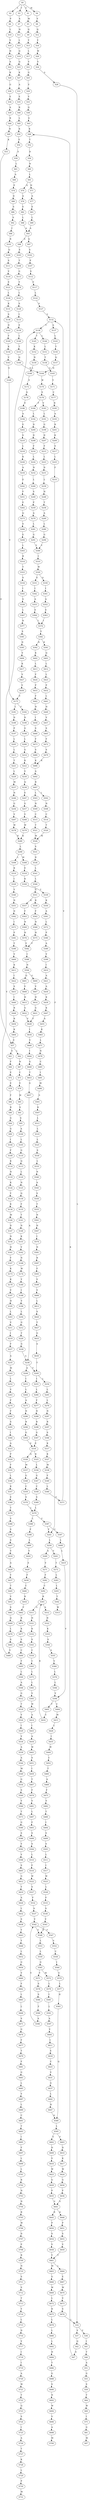 strict digraph  {
	S0 -> S1 [ label = V ];
	S0 -> S2 [ label = L ];
	S0 -> S3 [ label = T ];
	S0 -> S4 [ label = M ];
	S1 -> S5 [ label = M ];
	S2 -> S6 [ label = P ];
	S3 -> S7 [ label = A ];
	S4 -> S8 [ label = V ];
	S5 -> S9 [ label = Q ];
	S6 -> S10 [ label = L ];
	S7 -> S11 [ label = N ];
	S8 -> S12 [ label = Q ];
	S9 -> S13 [ label = Y ];
	S10 -> S14 [ label = V ];
	S11 -> S15 [ label = L ];
	S12 -> S16 [ label = Y ];
	S13 -> S17 [ label = L ];
	S14 -> S18 [ label = H ];
	S15 -> S19 [ label = Q ];
	S16 -> S20 [ label = W ];
	S17 -> S21 [ label = V ];
	S18 -> S22 [ label = A ];
	S19 -> S23 [ label = Q ];
	S20 -> S24 [ label = V ];
	S21 -> S25 [ label = G ];
	S22 -> S26 [ label = K ];
	S23 -> S27 [ label = K ];
	S24 -> S28 [ label = S ];
	S25 -> S29 [ label = V ];
	S26 -> S30 [ label = G ];
	S27 -> S31 [ label = A ];
	S28 -> S32 [ label = L ];
	S29 -> S33 [ label = V ];
	S30 -> S34 [ label = E ];
	S31 -> S35 [ label = E ];
	S32 -> S36 [ label = F ];
	S32 -> S37 [ label = V ];
	S33 -> S38 [ label = Q ];
	S34 -> S39 [ label = A ];
	S35 -> S40 [ label = R ];
	S36 -> S41 [ label = I ];
	S37 -> S42 [ label = Q ];
	S38 -> S43 [ label = G ];
	S39 -> S44 [ label = R ];
	S40 -> S45 [ label = L ];
	S41 -> S46 [ label = T ];
	S42 -> S47 [ label = G ];
	S43 -> S48 [ label = K ];
	S44 -> S49 [ label = R ];
	S45 -> S50 [ label = K ];
	S46 -> S51 [ label = A ];
	S47 -> S48 [ label = K ];
	S48 -> S52 [ label = T ];
	S49 -> S53 [ label = K ];
	S50 -> S54 [ label = E ];
	S51 -> S55 [ label = G ];
	S52 -> S56 [ label = D ];
	S53 -> S57 [ label = E ];
	S54 -> S58 [ label = E ];
	S55 -> S59 [ label = S ];
	S56 -> S60 [ label = N ];
	S57 -> S61 [ label = E ];
	S57 -> S62 [ label = L ];
	S58 -> S63 [ label = L ];
	S59 -> S64 [ label = T ];
	S60 -> S65 [ label = L ];
	S61 -> S66 [ label = F ];
	S62 -> S67 [ label = N ];
	S63 -> S68 [ label = A ];
	S64 -> S69 [ label = W ];
	S65 -> S70 [ label = Q ];
	S65 -> S71 [ label = H ];
	S66 -> S72 [ label = E ];
	S67 -> S73 [ label = C ];
	S68 -> S74 [ label = E ];
	S69 -> S75 [ label = I ];
	S70 -> S76 [ label = A ];
	S71 -> S77 [ label = A ];
	S72 -> S78 [ label = E ];
	S73 -> S79 [ label = V ];
	S74 -> S80 [ label = D ];
	S75 -> S81 [ label = G ];
	S76 -> S82 [ label = E ];
	S77 -> S83 [ label = E ];
	S78 -> S84 [ label = F ];
	S79 -> S85 [ label = M ];
	S80 -> S86 [ label = S ];
	S81 -> S87 [ label = M ];
	S82 -> S88 [ label = L ];
	S83 -> S89 [ label = L ];
	S84 -> S90 [ label = R ];
	S85 -> S91 [ label = S ];
	S86 -> S92 [ label = S ];
	S88 -> S93 [ label = A ];
	S89 -> S93 [ label = A ];
	S90 -> S94 [ label = G ];
	S91 -> S95 [ label = S ];
	S92 -> S96 [ label = I ];
	S93 -> S97 [ label = Q ];
	S93 -> S98 [ label = S ];
	S94 -> S99 [ label = G ];
	S95 -> S100 [ label = A ];
	S96 -> S101 [ label = R ];
	S97 -> S102 [ label = S ];
	S98 -> S103 [ label = S ];
	S99 -> S104 [ label = I ];
	S100 -> S105 [ label = L ];
	S101 -> S106 [ label = Q ];
	S102 -> S107 [ label = P ];
	S103 -> S108 [ label = T ];
	S104 -> S109 [ label = F ];
	S105 -> S110 [ label = G ];
	S106 -> S111 [ label = S ];
	S107 -> S112 [ label = S ];
	S108 -> S113 [ label = G ];
	S109 -> S114 [ label = K ];
	S110 -> S115 [ label = Q ];
	S111 -> S116 [ label = V ];
	S112 -> S117 [ label = F ];
	S113 -> S118 [ label = Y ];
	S114 -> S119 [ label = N ];
	S115 -> S120 [ label = L ];
	S116 -> S121 [ label = E ];
	S117 -> S122 [ label = L ];
	S118 -> S123 [ label = L ];
	S119 -> S124 [ label = K ];
	S120 -> S125 [ label = N ];
	S121 -> S126 [ label = L ];
	S122 -> S127 [ label = S ];
	S123 -> S128 [ label = S ];
	S124 -> S129 [ label = Y ];
	S125 -> S130 [ label = Q ];
	S126 -> S131 [ label = K ];
	S127 -> S132 [ label = V ];
	S128 -> S133 [ label = I ];
	S129 -> S134 [ label = K ];
	S130 -> S135 [ label = F ];
	S131 -> S136 [ label = S ];
	S132 -> S137 [ label = A ];
	S132 -> S138 [ label = V ];
	S133 -> S139 [ label = E ];
	S134 -> S140 [ label = M ];
	S135 -> S141 [ label = T ];
	S136 -> S142 [ label = D ];
	S137 -> S143 [ label = L ];
	S138 -> S144 [ label = L ];
	S138 -> S145 [ label = T ];
	S139 -> S146 [ label = L ];
	S140 -> S147 [ label = D ];
	S141 -> S148 [ label = N ];
	S142 -> S149 [ label = F ];
	S143 -> S150 [ label = T ];
	S144 -> S151 [ label = L ];
	S145 -> S152 [ label = K ];
	S146 -> S153 [ label = T ];
	S147 -> S154 [ label = N ];
	S148 -> S155 [ label = K ];
	S149 -> S156 [ label = K ];
	S150 -> S157 [ label = Q ];
	S151 -> S158 [ label = T ];
	S152 -> S159 [ label = N ];
	S153 -> S160 [ label = Q ];
	S154 -> S161 [ label = H ];
	S155 -> S162 [ label = V ];
	S156 -> S163 [ label = V ];
	S157 -> S164 [ label = N ];
	S158 -> S165 [ label = G ];
	S159 -> S166 [ label = L ];
	S160 -> S164 [ label = N ];
	S161 -> S167 [ label = F ];
	S162 -> S168 [ label = N ];
	S163 -> S169 [ label = V ];
	S164 -> S170 [ label = W ];
	S165 -> S171 [ label = Y ];
	S166 -> S172 [ label = E ];
	S167 -> S173 [ label = K ];
	S168 -> S174 [ label = W ];
	S169 -> S175 [ label = V ];
	S170 -> S176 [ label = S ];
	S171 -> S177 [ label = C ];
	S172 -> S178 [ label = Q ];
	S173 -> S179 [ label = K ];
	S174 -> S180 [ label = Y ];
	S175 -> S181 [ label = L ];
	S175 -> S182 [ label = F ];
	S176 -> S183 [ label = V ];
	S176 -> S184 [ label = F ];
	S177 -> S185 [ label = R ];
	S178 -> S186 [ label = E ];
	S179 -> S187 [ label = V ];
	S180 -> S188 [ label = I ];
	S181 -> S189 [ label = D ];
	S182 -> S190 [ label = D ];
	S183 -> S191 [ label = L ];
	S184 -> S192 [ label = L ];
	S185 -> S193 [ label = A ];
	S186 -> S194 [ label = A ];
	S187 -> S195 [ label = H ];
	S188 -> S196 [ label = V ];
	S189 -> S197 [ label = P ];
	S190 -> S198 [ label = G ];
	S191 -> S199 [ label = G ];
	S192 -> S200 [ label = D ];
	S193 -> S201 [ label = R ];
	S194 -> S202 [ label = E ];
	S195 -> S203 [ label = L ];
	S196 -> S204 [ label = L ];
	S197 -> S205 [ label = L ];
	S198 -> S206 [ label = L ];
	S199 -> S207 [ label = D ];
	S200 -> S208 [ label = D ];
	S201 -> S209 [ label = K ];
	S202 -> S210 [ label = S ];
	S203 -> S211 [ label = V ];
	S204 -> S212 [ label = G ];
	S205 -> S213 [ label = L ];
	S206 -> S214 [ label = G ];
	S207 -> S215 [ label = F ];
	S208 -> S216 [ label = F ];
	S209 -> S217 [ label = S ];
	S210 -> S218 [ label = L ];
	S211 -> S219 [ label = I ];
	S212 -> S220 [ label = T ];
	S213 -> S221 [ label = T ];
	S214 -> S222 [ label = K ];
	S215 -> S223 [ label = L ];
	S216 -> S224 [ label = L ];
	S217 -> S225 [ label = L ];
	S218 -> S226 [ label = K ];
	S219 -> S227 [ label = F ];
	S220 -> S228 [ label = G ];
	S221 -> S229 [ label = L ];
	S222 -> S230 [ label = V ];
	S223 -> S231 [ label = D ];
	S224 -> S232 [ label = N ];
	S225 -> S233 [ label = F ];
	S226 -> S234 [ label = A ];
	S227 -> S235 [ label = A ];
	S228 -> S236 [ label = A ];
	S229 -> S237 [ label = M ];
	S230 -> S238 [ label = Q ];
	S231 -> S239 [ label = L ];
	S232 -> S240 [ label = L ];
	S233 -> S241 [ label = F ];
	S234 -> S242 [ label = E ];
	S235 -> S243 [ label = M ];
	S236 -> S244 [ label = A ];
	S236 -> S245 [ label = T ];
	S237 -> S246 [ label = N ];
	S238 -> S247 [ label = E ];
	S239 -> S248 [ label = H ];
	S240 -> S249 [ label = S ];
	S241 -> S250 [ label = L ];
	S242 -> S251 [ label = F ];
	S243 -> S252 [ label = L ];
	S244 -> S253 [ label = I ];
	S245 -> S254 [ label = L ];
	S245 -> S255 [ label = I ];
	S246 -> S256 [ label = G ];
	S247 -> S257 [ label = G ];
	S248 -> S258 [ label = T ];
	S249 -> S259 [ label = P ];
	S250 -> S260 [ label = A ];
	S250 -> S261 [ label = V ];
	S251 -> S262 [ label = E ];
	S252 -> S263 [ label = V ];
	S253 -> S264 [ label = L ];
	S254 -> S265 [ label = L ];
	S255 -> S266 [ label = L ];
	S256 -> S267 [ label = V ];
	S257 -> S268 [ label = V ];
	S258 -> S269 [ label = A ];
	S259 -> S270 [ label = A ];
	S260 -> S271 [ label = V ];
	S261 -> S272 [ label = T ];
	S262 -> S273 [ label = Q ];
	S263 -> S274 [ label = F ];
	S264 -> S275 [ label = A ];
	S265 -> S276 [ label = L ];
	S266 -> S277 [ label = F ];
	S267 -> S278 [ label = W ];
	S268 -> S279 [ label = W ];
	S269 -> S280 [ label = L ];
	S270 -> S281 [ label = L ];
	S271 -> S282 [ label = F ];
	S272 -> S283 [ label = L ];
	S273 -> S284 [ label = S ];
	S274 -> S285 [ label = F ];
	S275 -> S286 [ label = N ];
	S276 -> S287 [ label = N ];
	S277 -> S288 [ label = N ];
	S278 -> S289 [ label = K ];
	S279 -> S289 [ label = K ];
	S280 -> S290 [ label = G ];
	S281 -> S291 [ label = G ];
	S282 -> S292 [ label = C ];
	S283 -> S293 [ label = L ];
	S284 -> S294 [ label = E ];
	S285 -> S295 [ label = S ];
	S286 -> S296 [ label = R ];
	S287 -> S297 [ label = R ];
	S288 -> S298 [ label = R ];
	S289 -> S299 [ label = L ];
	S290 -> S300 [ label = Y ];
	S291 -> S300 [ label = Y ];
	S292 -> S301 [ label = R ];
	S293 -> S302 [ label = T ];
	S294 -> S303 [ label = L ];
	S295 -> S304 [ label = I ];
	S296 -> S305 [ label = G ];
	S297 -> S306 [ label = S ];
	S298 -> S307 [ label = G ];
	S299 -> S308 [ label = M ];
	S299 -> S309 [ label = L ];
	S300 -> S310 [ label = I ];
	S301 -> S311 [ label = G ];
	S301 -> S312 [ label = A ];
	S302 -> S313 [ label = W ];
	S303 -> S314 [ label = R ];
	S304 -> S315 [ label = A ];
	S305 -> S316 [ label = E ];
	S306 -> S317 [ label = K ];
	S307 -> S316 [ label = E ];
	S308 -> S318 [ label = E ];
	S309 -> S319 [ label = K ];
	S310 -> S320 [ label = W ];
	S311 -> S321 [ label = H ];
	S312 -> S322 [ label = H ];
	S314 -> S323 [ label = T ];
	S315 -> S324 [ label = P ];
	S316 -> S325 [ label = R ];
	S316 -> S326 [ label = Q ];
	S317 -> S327 [ label = K ];
	S318 -> S328 [ label = K ];
	S319 -> S329 [ label = I ];
	S320 -> S330 [ label = Q ];
	S320 -> S331 [ label = E ];
	S321 -> S332 [ label = K ];
	S322 -> S333 [ label = K ];
	S323 -> S334 [ label = S ];
	S324 -> S335 [ label = F ];
	S325 -> S336 [ label = L ];
	S326 -> S337 [ label = M ];
	S327 -> S338 [ label = M ];
	S328 -> S339 [ label = Y ];
	S329 -> S340 [ label = Y ];
	S330 -> S341 [ label = I ];
	S331 -> S342 [ label = I ];
	S332 -> S343 [ label = S ];
	S333 -> S344 [ label = S ];
	S334 -> S345 [ label = I ];
	S335 -> S346 [ label = L ];
	S336 -> S347 [ label = G ];
	S337 -> S348 [ label = G ];
	S338 -> S349 [ label = F ];
	S339 -> S350 [ label = K ];
	S340 -> S351 [ label = N ];
	S341 -> S352 [ label = A ];
	S342 -> S353 [ label = A ];
	S343 -> S354 [ label = C ];
	S344 -> S355 [ label = S ];
	S345 -> S356 [ label = S ];
	S346 -> S357 [ label = K ];
	S347 -> S358 [ label = C ];
	S348 -> S359 [ label = C ];
	S349 -> S360 [ label = L ];
	S350 -> S361 [ label = A ];
	S351 -> S362 [ label = D ];
	S352 -> S363 [ label = E ];
	S353 -> S364 [ label = E ];
	S354 -> S365 [ label = C ];
	S355 -> S366 [ label = V ];
	S356 -> S367 [ label = L ];
	S357 -> S368 [ label = E ];
	S358 -> S369 [ label = S ];
	S359 -> S370 [ label = S ];
	S360 -> S371 [ label = S ];
	S361 -> S372 [ label = L ];
	S362 -> S373 [ label = I ];
	S363 -> S374 [ label = I ];
	S364 -> S374 [ label = I ];
	S365 -> S375 [ label = L ];
	S366 -> S376 [ label = L ];
	S367 -> S377 [ label = H ];
	S368 -> S378 [ label = T ];
	S369 -> S379 [ label = L ];
	S370 -> S379 [ label = L ];
	S371 -> S132 [ label = V ];
	S372 -> S380 [ label = P ];
	S373 -> S381 [ label = P ];
	S374 -> S382 [ label = Y ];
	S375 -> S383 [ label = L ];
	S376 -> S384 [ label = L ];
	S377 -> S385 [ label = S ];
	S378 -> S386 [ label = V ];
	S379 -> S387 [ label = F ];
	S379 -> S388 [ label = L ];
	S380 -> S389 [ label = A ];
	S381 -> S390 [ label = T ];
	S382 -> S391 [ label = R ];
	S382 -> S392 [ label = N ];
	S383 -> S393 [ label = V ];
	S384 -> S394 [ label = V ];
	S385 -> S395 [ label = D ];
	S386 -> S396 [ label = S ];
	S387 -> S241 [ label = F ];
	S387 -> S397 [ label = V ];
	S388 -> S398 [ label = F ];
	S389 -> S399 [ label = V ];
	S390 -> S400 [ label = V ];
	S391 -> S401 [ label = Q ];
	S392 -> S402 [ label = K ];
	S393 -> S403 [ label = W ];
	S394 -> S404 [ label = C ];
	S394 -> S405 [ label = F ];
	S395 -> S406 [ label = V ];
	S396 -> S407 [ label = S ];
	S397 -> S408 [ label = L ];
	S398 -> S409 [ label = L ];
	S399 -> S410 [ label = I ];
	S400 -> S411 [ label = K ];
	S401 -> S412 [ label = L ];
	S402 -> S413 [ label = L ];
	S403 -> S414 [ label = A ];
	S404 -> S415 [ label = M ];
	S405 -> S416 [ label = C ];
	S406 -> S417 [ label = K ];
	S407 -> S418 [ label = V ];
	S408 -> S419 [ label = L ];
	S409 -> S420 [ label = V ];
	S410 -> S421 [ label = A ];
	S411 -> S422 [ label = I ];
	S412 -> S423 [ label = L ];
	S413 -> S424 [ label = F ];
	S414 -> S425 [ label = I ];
	S415 -> S426 [ label = L ];
	S416 -> S301 [ label = R ];
	S417 -> S427 [ label = V ];
	S418 -> S428 [ label = A ];
	S419 -> S394 [ label = V ];
	S420 -> S429 [ label = S ];
	S421 -> S430 [ label = A ];
	S422 -> S431 [ label = S ];
	S423 -> S432 [ label = P ];
	S424 -> S433 [ label = P ];
	S425 -> S434 [ label = A ];
	S426 -> S435 [ label = I ];
	S427 -> S436 [ label = V ];
	S428 -> S437 [ label = Y ];
	S429 -> S438 [ label = F ];
	S430 -> S439 [ label = K ];
	S431 -> S440 [ label = I ];
	S432 -> S441 [ label = L ];
	S433 -> S442 [ label = F ];
	S434 -> S443 [ label = W ];
	S435 -> S444 [ label = W ];
	S436 -> S175 [ label = V ];
	S437 -> S445 [ label = T ];
	S438 -> S446 [ label = C ];
	S439 -> S447 [ label = K ];
	S440 -> S448 [ label = R ];
	S441 -> S449 [ label = H ];
	S442 -> S450 [ label = H ];
	S443 -> S451 [ label = S ];
	S444 -> S452 [ label = C ];
	S445 -> S453 [ label = V ];
	S446 -> S454 [ label = R ];
	S447 -> S455 [ label = A ];
	S448 -> S456 [ label = R ];
	S449 -> S457 [ label = V ];
	S450 -> S458 [ label = I ];
	S451 -> S459 [ label = I ];
	S452 -> S460 [ label = T ];
	S453 -> S461 [ label = S ];
	S454 -> S462 [ label = V ];
	S455 -> S463 [ label = K ];
	S456 -> S464 [ label = K ];
	S457 -> S465 [ label = S ];
	S458 -> S466 [ label = S ];
	S459 -> S467 [ label = T ];
	S460 -> S468 [ label = A ];
	S461 -> S469 [ label = Q ];
	S462 -> S470 [ label = R ];
	S463 -> S471 [ label = L ];
	S464 -> S57 [ label = E ];
	S465 -> S472 [ label = F ];
	S466 -> S473 [ label = F ];
	S467 -> S474 [ label = F ];
	S468 -> S475 [ label = F ];
	S469 -> S476 [ label = L ];
	S470 -> S477 [ label = K ];
	S471 -> S478 [ label = N ];
	S472 -> S479 [ label = S ];
	S473 -> S480 [ label = S ];
	S474 -> S481 [ label = V ];
	S475 -> S482 [ label = V ];
	S476 -> S483 [ label = S ];
	S477 -> S484 [ label = S ];
	S478 -> S485 [ label = C ];
	S479 -> S486 [ label = K ];
	S480 -> S486 [ label = K ];
	S481 -> S487 [ label = L ];
	S482 -> S488 [ label = T ];
	S483 -> S489 [ label = V ];
	S484 -> S490 [ label = C ];
	S485 -> S491 [ label = I ];
	S486 -> S492 [ label = A ];
	S487 -> S493 [ label = F ];
	S488 -> S494 [ label = I ];
	S489 -> S138 [ label = V ];
	S490 -> S495 [ label = F ];
	S491 -> S496 [ label = M ];
	S492 -> S497 [ label = R ];
	S493 -> S498 [ label = S ];
	S494 -> S499 [ label = S ];
	S495 -> S500 [ label = L ];
	S496 -> S501 [ label = S ];
	S497 -> S502 [ label = I ];
	S497 -> S503 [ label = L ];
	S498 -> S504 [ label = S ];
	S499 -> S505 [ label = S ];
	S500 -> S506 [ label = A ];
	S501 -> S507 [ label = K ];
	S502 -> S508 [ label = N ];
	S503 -> S509 [ label = N ];
	S504 -> S510 [ label = L ];
	S505 -> S511 [ label = L ];
	S506 -> S512 [ label = G ];
	S507 -> S513 [ label = L ];
	S508 -> S514 [ label = C ];
	S509 -> S515 [ label = C ];
	S510 -> S516 [ label = F ];
	S511 -> S517 [ label = I ];
	S512 -> S518 [ label = T ];
	S513 -> S519 [ label = L ];
	S514 -> S520 [ label = T ];
	S515 -> S521 [ label = T ];
	S516 -> S522 [ label = W ];
	S517 -> S523 [ label = W ];
	S518 -> S524 [ label = V ];
	S519 -> S525 [ label = L ];
	S520 -> S526 [ label = M ];
	S521 -> S526 [ label = M ];
	S522 -> S527 [ label = S ];
	S523 -> S528 [ label = L ];
	S524 -> S529 [ label = I ];
	S525 -> S530 [ label = S ];
	S526 -> S531 [ label = S ];
	S527 -> S532 [ label = F ];
	S528 -> S533 [ label = F ];
	S529 -> S534 [ label = V ];
	S530 -> S535 [ label = L ];
	S531 -> S536 [ label = D ];
	S532 -> S537 [ label = A ];
	S533 -> S538 [ label = A ];
	S534 -> S539 [ label = A ];
	S535 -> S540 [ label = N ];
	S536 -> S541 [ label = L ];
	S537 -> S542 [ label = V ];
	S538 -> S543 [ label = V ];
	S539 -> S544 [ label = A ];
	S540 -> S545 [ label = A ];
	S541 -> S546 [ label = L ];
	S542 -> S547 [ label = F ];
	S542 -> S548 [ label = S ];
	S543 -> S548 [ label = S ];
	S544 -> S549 [ label = M ];
	S545 -> S550 [ label = S ];
	S546 -> S551 [ label = G ];
	S547 -> S552 [ label = S ];
	S548 -> S553 [ label = L ];
	S549 -> S554 [ label = G ];
	S550 -> S555 [ label = T ];
	S551 -> S556 [ label = R ];
	S551 -> S557 [ label = K ];
	S552 -> S558 [ label = C ];
	S553 -> S559 [ label = L ];
	S554 -> S560 [ label = S ];
	S555 -> S561 [ label = N ];
	S556 -> S562 [ label = F ];
	S557 -> S563 [ label = F ];
	S558 -> S564 [ label = I ];
	S559 -> S565 [ label = G ];
	S560 -> S566 [ label = V ];
	S561 -> S567 [ label = H ];
	S562 -> S568 [ label = N ];
	S563 -> S569 [ label = N ];
	S564 -> S570 [ label = G ];
	S565 -> S571 [ label = V ];
	S565 -> S572 [ label = M ];
	S566 -> S573 [ label = T ];
	S567 -> S574 [ label = I ];
	S568 -> S575 [ label = H ];
	S569 -> S576 [ label = H ];
	S570 -> S577 [ label = L ];
	S571 -> S578 [ label = S ];
	S572 -> S579 [ label = L ];
	S573 -> S580 [ label = G ];
	S574 -> S581 [ label = N ];
	S575 -> S582 [ label = F ];
	S576 -> S582 [ label = F ];
	S577 -> S583 [ label = H ];
	S578 -> S584 [ label = S ];
	S579 -> S585 [ label = I ];
	S580 -> S586 [ label = S ];
	S581 -> S587 [ label = R ];
	S582 -> S588 [ label = I ];
	S583 -> S589 [ label = Q ];
	S584 -> S590 [ label = F ];
	S585 -> S591 [ label = L ];
	S586 -> S592 [ label = V ];
	S587 -> S593 [ label = F ];
	S588 -> S594 [ label = N ];
	S589 -> S595 [ label = L ];
	S590 -> S596 [ label = A ];
	S591 -> S597 [ label = A ];
	S592 -> S598 [ label = V ];
	S593 -> S599 [ label = V ];
	S594 -> S600 [ label = G ];
	S594 -> S601 [ label = Q ];
	S595 -> S602 [ label = V ];
	S595 -> S603 [ label = F ];
	S596 -> S542 [ label = V ];
	S597 -> S604 [ label = V ];
	S598 -> S605 [ label = S ];
	S599 -> S606 [ label = V ];
	S600 -> S607 [ label = V ];
	S601 -> S608 [ label = V ];
	S602 -> S609 [ label = D ];
	S603 -> S610 [ label = D ];
	S604 -> S611 [ label = I ];
	S605 -> S612 [ label = G ];
	S606 -> S613 [ label = L ];
	S607 -> S614 [ label = H ];
	S608 -> S615 [ label = H ];
	S609 -> S616 [ label = V ];
	S610 -> S617 [ label = K ];
	S611 -> S618 [ label = S ];
	S612 -> S619 [ label = Y ];
	S613 -> S620 [ label = S ];
	S614 -> S621 [ label = G ];
	S615 -> S622 [ label = G ];
	S616 -> S623 [ label = W ];
	S617 -> S624 [ label = W ];
	S618 -> S625 [ label = C ];
	S619 -> S626 [ label = A ];
	S620 -> S627 [ label = T ];
	S621 -> S628 [ label = F ];
	S622 -> S628 [ label = F ];
	S623 -> S629 [ label = G ];
	S624 -> S630 [ label = G ];
	S625 -> S631 [ label = V ];
	S626 -> S632 [ label = L ];
	S627 -> S633 [ label = G ];
	S628 -> S634 [ label = I ];
	S629 -> S635 [ label = P ];
	S630 -> S636 [ label = P ];
	S631 -> S637 [ label = G ];
	S632 -> S638 [ label = S ];
	S633 -> S639 [ label = A ];
	S634 -> S640 [ label = V ];
	S635 -> S641 [ label = S ];
	S636 -> S641 [ label = S ];
	S637 -> S642 [ label = L ];
	S638 -> S643 [ label = Y ];
	S639 -> S245 [ label = T ];
	S640 -> S644 [ label = I ];
	S641 -> S645 [ label = R ];
	S641 -> S646 [ label = K ];
	S642 -> S647 [ label = H ];
	S643 -> S648 [ label = Y ];
	S644 -> S649 [ label = G ];
	S645 -> S650 [ label = P ];
	S646 -> S651 [ label = P ];
	S647 -> S589 [ label = Q ];
	S648 -> S652 [ label = L ];
	S649 -> S653 [ label = T ];
	S650 -> S654 [ label = S ];
	S651 -> S655 [ label = S ];
	S652 -> S656 [ label = G ];
	S653 -> S657 [ label = G ];
	S654 -> S658 [ label = V ];
	S655 -> S659 [ label = V ];
	S656 -> S660 [ label = V ];
	S657 -> S236 [ label = A ];
	S658 -> S661 [ label = Y ];
	S659 -> S661 [ label = Y ];
	S660 -> S662 [ label = F ];
	S661 -> S663 [ label = M ];
	S661 -> S664 [ label = L ];
	S662 -> S665 [ label = L ];
	S663 -> S666 [ label = G ];
	S664 -> S667 [ label = E ];
	S665 -> S668 [ label = L ];
	S666 -> S669 [ label = W ];
	S667 -> S670 [ label = W ];
	S668 -> S671 [ label = S ];
	S669 -> S672 [ label = L ];
	S670 -> S673 [ label = V ];
	S671 -> S674 [ label = G ];
	S672 -> S675 [ label = R ];
	S673 -> S676 [ label = S ];
	S674 -> S677 [ label = F ];
	S675 -> S678 [ label = L ];
	S676 -> S32 [ label = L ];
	S677 -> S679 [ label = T ];
	S678 -> S680 [ label = L ];
	S679 -> S681 [ label = F ];
	S680 -> S682 [ label = L ];
	S681 -> S683 [ label = G ];
	S682 -> S684 [ label = H ];
	S683 -> S685 [ label = L ];
	S684 -> S686 [ label = T ];
	S685 -> S687 [ label = V ];
	S686 -> S688 [ label = G ];
	S687 -> S689 [ label = L ];
	S688 -> S690 [ label = S ];
	S689 -> S691 [ label = C ];
	S690 -> S692 [ label = N ];
	S691 -> S693 [ label = T ];
	S692 -> S694 [ label = W ];
	S693 -> S695 [ label = I ];
	S694 -> S696 [ label = V ];
	S695 -> S697 [ label = F ];
	S696 -> S698 [ label = A ];
	S697 -> S699 [ label = L ];
	S698 -> S700 [ label = M ];
	S699 -> S701 [ label = L ];
	S701 -> S702 [ label = R ];
	S702 -> S703 [ label = N ];
	S703 -> S704 [ label = N ];
	S704 -> S705 [ label = R ];
	S705 -> S706 [ label = W ];
	S706 -> S707 [ label = D ];
	S707 -> S708 [ label = P ];
	S708 -> S709 [ label = R ];
	S709 -> S710 [ label = N ];
	S710 -> S711 [ label = S ];
	S711 -> S712 [ label = S ];
	S712 -> S713 [ label = T ];
	S713 -> S714 [ label = Y ];
	S714 -> S715 [ label = L ];
	S715 -> S716 [ label = D ];
	S716 -> S717 [ label = V ];
	S717 -> S718 [ label = I ];
	S718 -> S719 [ label = I ];
	S719 -> S720 [ label = A ];
	S720 -> S721 [ label = W ];
	S721 -> S722 [ label = T ];
	S722 -> S723 [ label = Q ];
	S723 -> S724 [ label = S ];
	S724 -> S725 [ label = I ];
	S725 -> S726 [ label = A ];
	S726 -> S727 [ label = T ];
	S727 -> S728 [ label = K ];
	S728 -> S729 [ label = L ];
	S729 -> S730 [ label = P ];
	S730 -> S731 [ label = M ];
}
